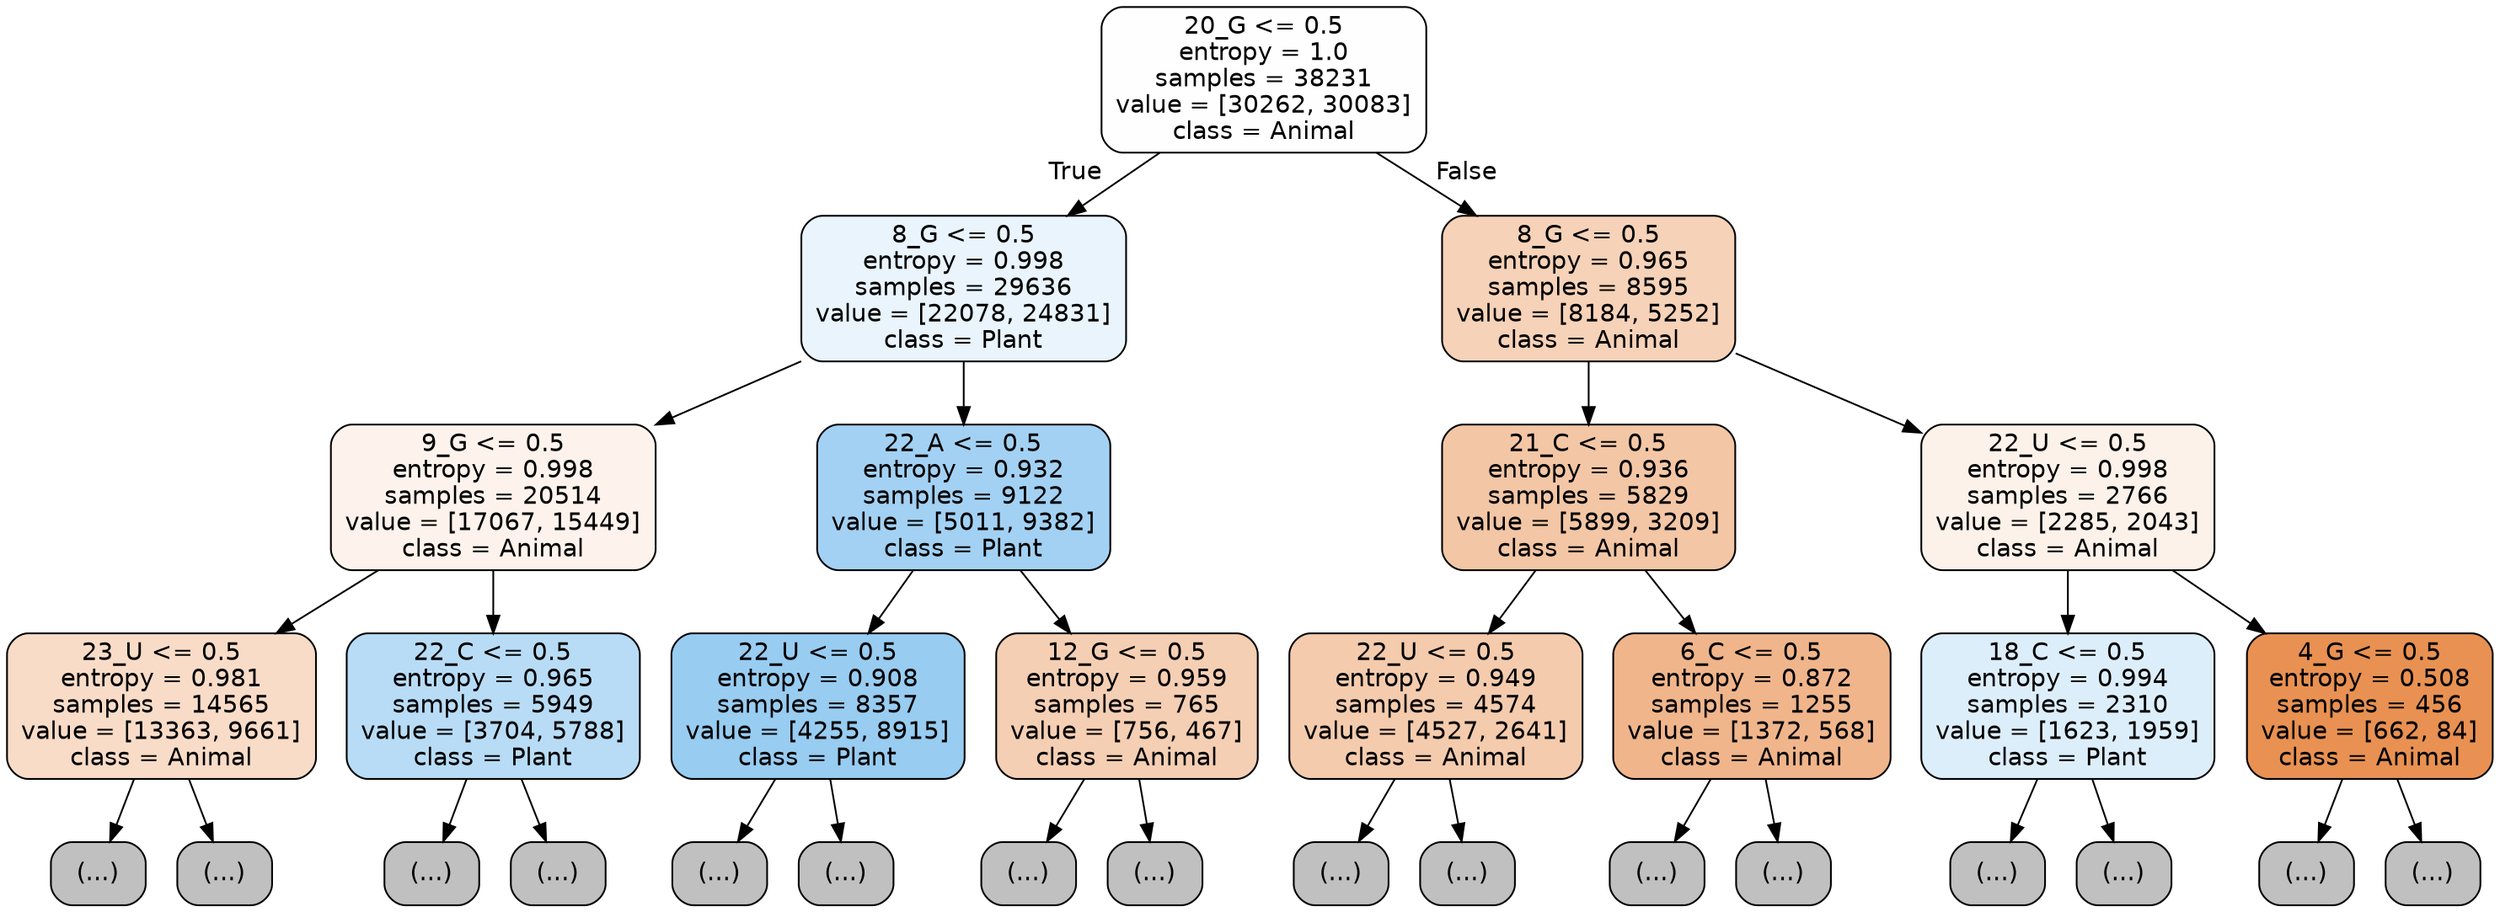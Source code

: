 digraph Tree {
node [shape=box, style="filled, rounded", color="black", fontname="helvetica"] ;
edge [fontname="helvetica"] ;
0 [label="20_G <= 0.5\nentropy = 1.0\nsamples = 38231\nvalue = [30262, 30083]\nclass = Animal", fillcolor="#fffefe"] ;
1 [label="8_G <= 0.5\nentropy = 0.998\nsamples = 29636\nvalue = [22078, 24831]\nclass = Plant", fillcolor="#e9f4fc"] ;
0 -> 1 [labeldistance=2.5, labelangle=45, headlabel="True"] ;
2 [label="9_G <= 0.5\nentropy = 0.998\nsamples = 20514\nvalue = [17067, 15449]\nclass = Animal", fillcolor="#fdf3ec"] ;
1 -> 2 ;
3 [label="23_U <= 0.5\nentropy = 0.981\nsamples = 14565\nvalue = [13363, 9661]\nclass = Animal", fillcolor="#f8dcc8"] ;
2 -> 3 ;
4 [label="(...)", fillcolor="#C0C0C0"] ;
3 -> 4 ;
6561 [label="(...)", fillcolor="#C0C0C0"] ;
3 -> 6561 ;
6830 [label="22_C <= 0.5\nentropy = 0.965\nsamples = 5949\nvalue = [3704, 5788]\nclass = Plant", fillcolor="#b8dcf6"] ;
2 -> 6830 ;
6831 [label="(...)", fillcolor="#C0C0C0"] ;
6830 -> 6831 ;
9096 [label="(...)", fillcolor="#C0C0C0"] ;
6830 -> 9096 ;
9287 [label="22_A <= 0.5\nentropy = 0.932\nsamples = 9122\nvalue = [5011, 9382]\nclass = Plant", fillcolor="#a3d1f3"] ;
1 -> 9287 ;
9288 [label="22_U <= 0.5\nentropy = 0.908\nsamples = 8357\nvalue = [4255, 8915]\nclass = Plant", fillcolor="#98ccf1"] ;
9287 -> 9288 ;
9289 [label="(...)", fillcolor="#C0C0C0"] ;
9288 -> 9289 ;
11870 [label="(...)", fillcolor="#C0C0C0"] ;
9288 -> 11870 ;
12193 [label="12_G <= 0.5\nentropy = 0.959\nsamples = 765\nvalue = [756, 467]\nclass = Animal", fillcolor="#f5cfb3"] ;
9287 -> 12193 ;
12194 [label="(...)", fillcolor="#C0C0C0"] ;
12193 -> 12194 ;
12461 [label="(...)", fillcolor="#C0C0C0"] ;
12193 -> 12461 ;
12564 [label="8_G <= 0.5\nentropy = 0.965\nsamples = 8595\nvalue = [8184, 5252]\nclass = Animal", fillcolor="#f6d2b8"] ;
0 -> 12564 [labeldistance=2.5, labelangle=-45, headlabel="False"] ;
12565 [label="21_C <= 0.5\nentropy = 0.936\nsamples = 5829\nvalue = [5899, 3209]\nclass = Animal", fillcolor="#f3c6a5"] ;
12564 -> 12565 ;
12566 [label="22_U <= 0.5\nentropy = 0.949\nsamples = 4574\nvalue = [4527, 2641]\nclass = Animal", fillcolor="#f4cbad"] ;
12565 -> 12566 ;
12567 [label="(...)", fillcolor="#C0C0C0"] ;
12566 -> 12567 ;
14618 [label="(...)", fillcolor="#C0C0C0"] ;
12566 -> 14618 ;
14885 [label="6_C <= 0.5\nentropy = 0.872\nsamples = 1255\nvalue = [1372, 568]\nclass = Animal", fillcolor="#f0b58b"] ;
12565 -> 14885 ;
14886 [label="(...)", fillcolor="#C0C0C0"] ;
14885 -> 14886 ;
15357 [label="(...)", fillcolor="#C0C0C0"] ;
14885 -> 15357 ;
15538 [label="22_U <= 0.5\nentropy = 0.998\nsamples = 2766\nvalue = [2285, 2043]\nclass = Animal", fillcolor="#fcf2ea"] ;
12564 -> 15538 ;
15539 [label="18_C <= 0.5\nentropy = 0.994\nsamples = 2310\nvalue = [1623, 1959]\nclass = Plant", fillcolor="#ddeefb"] ;
15538 -> 15539 ;
15540 [label="(...)", fillcolor="#C0C0C0"] ;
15539 -> 15540 ;
16343 [label="(...)", fillcolor="#C0C0C0"] ;
15539 -> 16343 ;
16668 [label="4_G <= 0.5\nentropy = 0.508\nsamples = 456\nvalue = [662, 84]\nclass = Animal", fillcolor="#e89152"] ;
15538 -> 16668 ;
16669 [label="(...)", fillcolor="#C0C0C0"] ;
16668 -> 16669 ;
16774 [label="(...)", fillcolor="#C0C0C0"] ;
16668 -> 16774 ;
}
